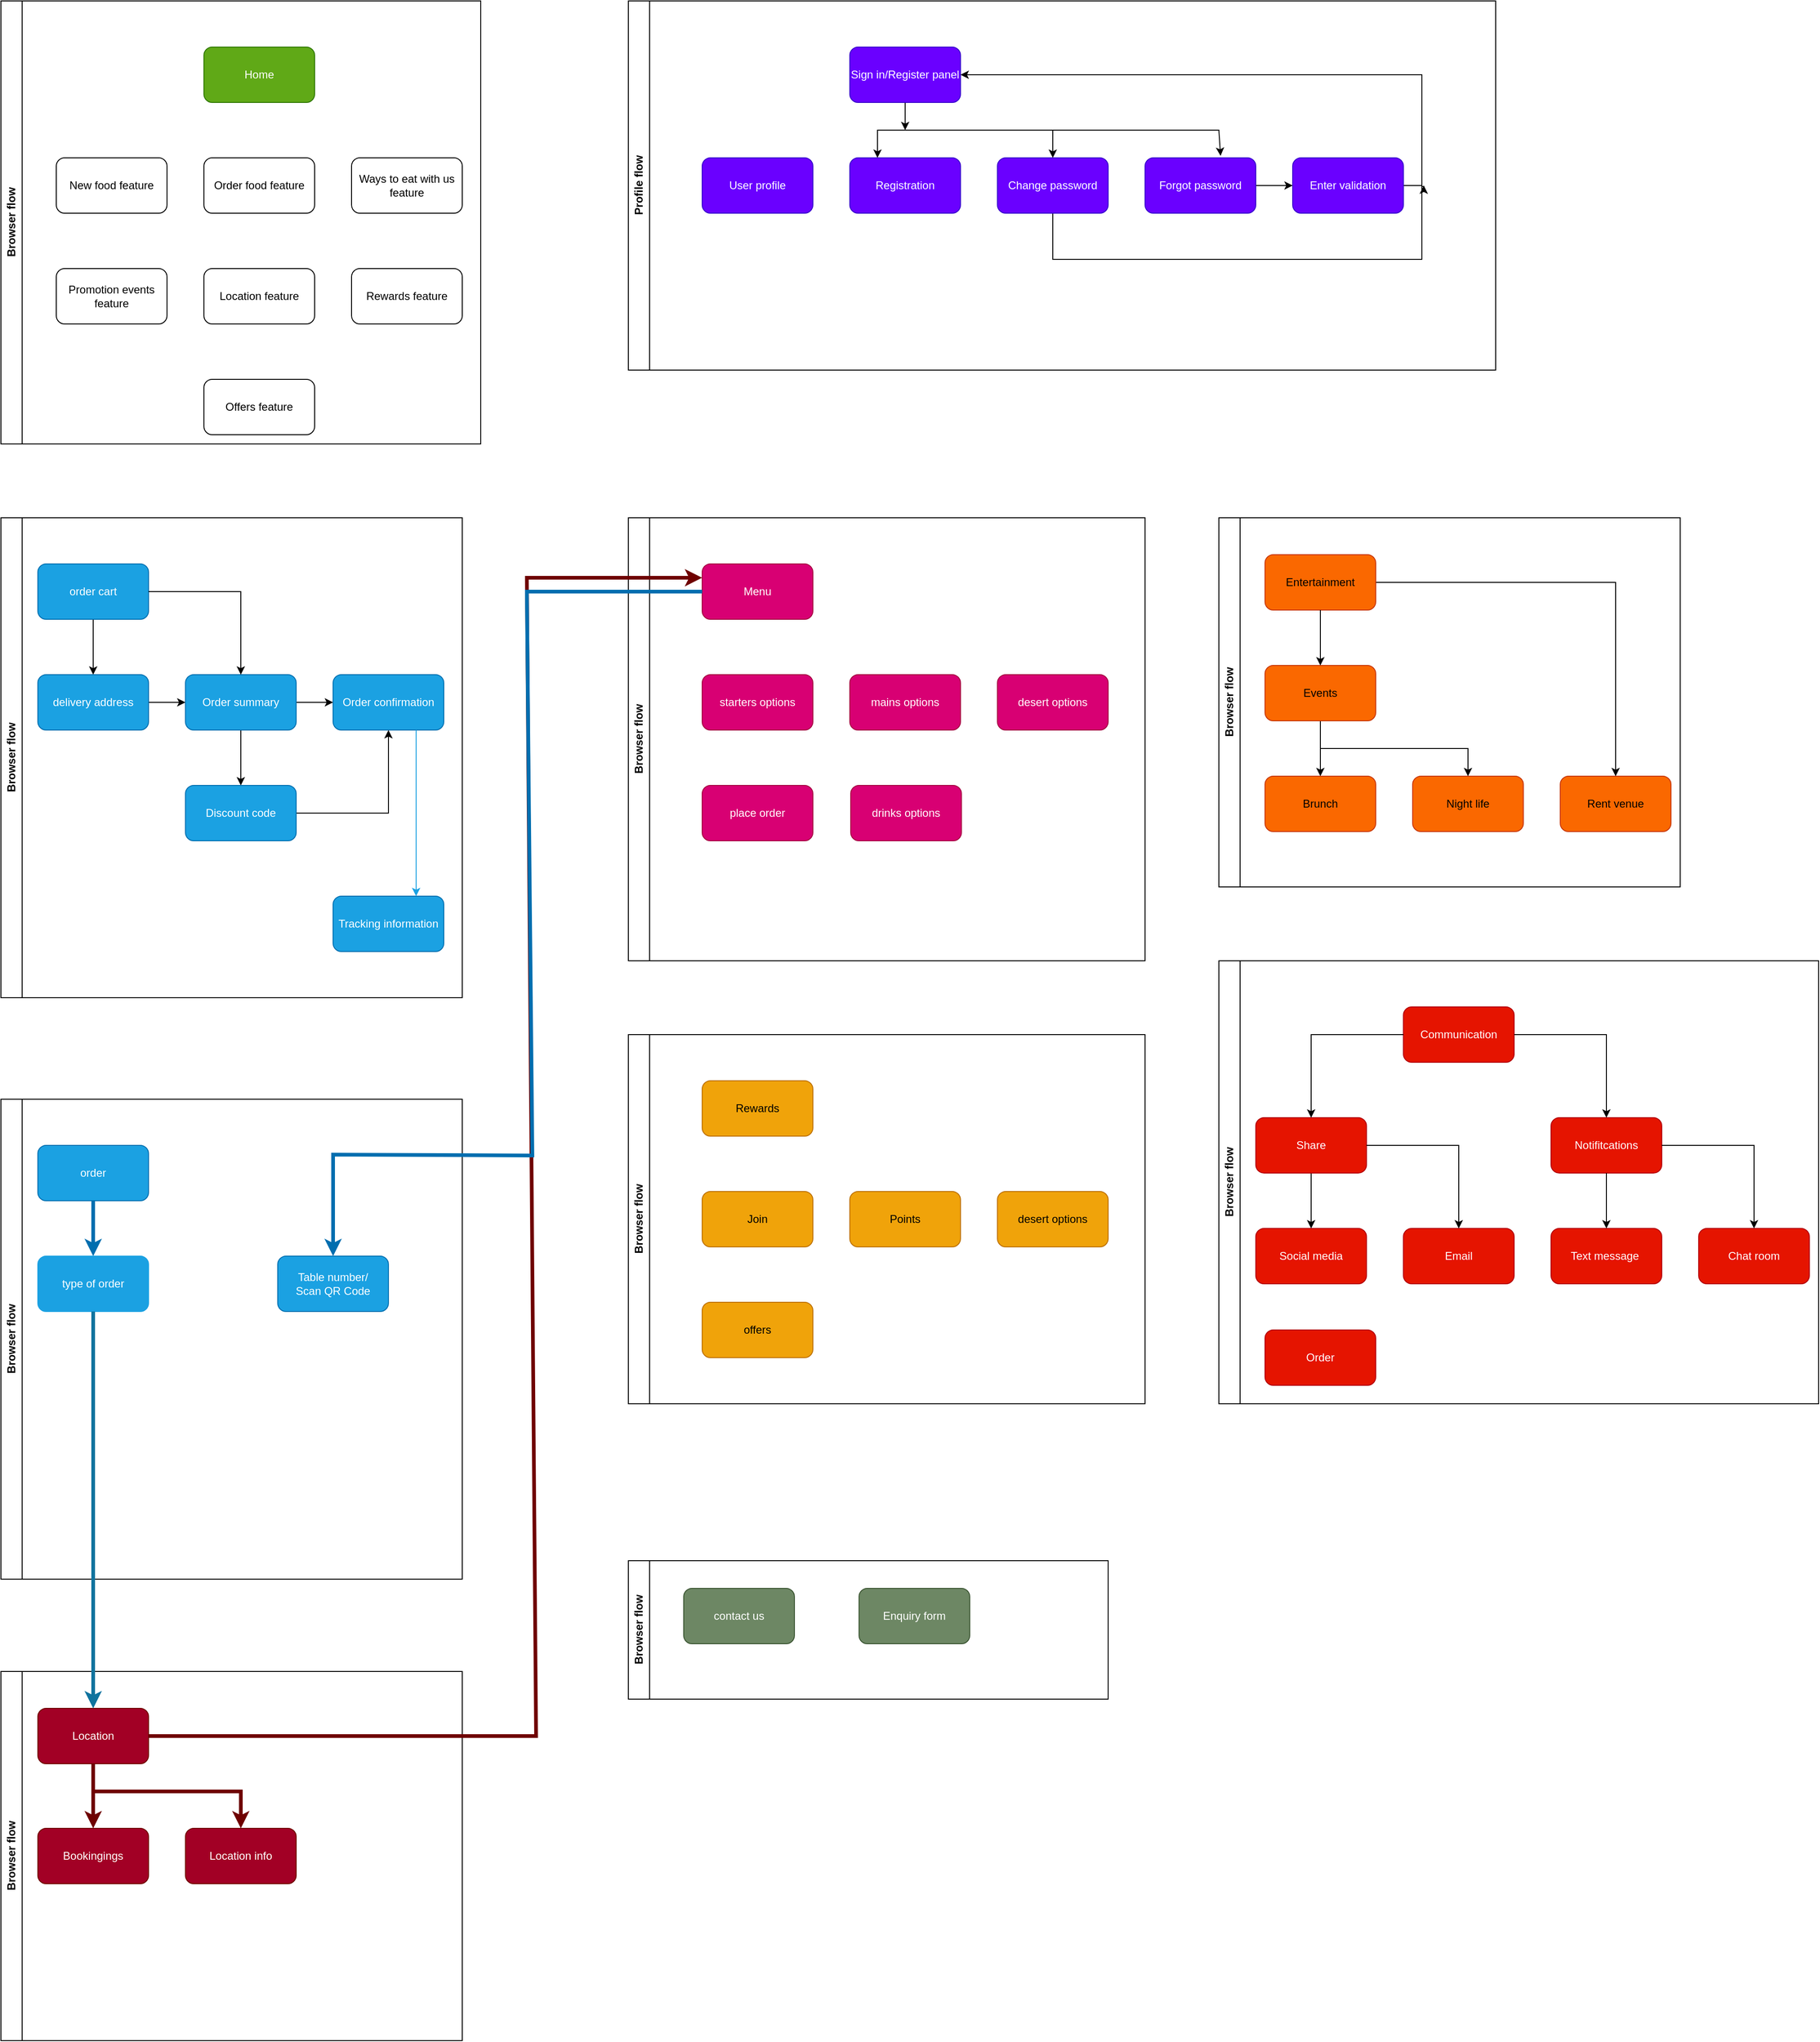 <mxfile version="22.1.21" type="device">
  <diagram name="Page-1" id="BVWzdyNhfs3TEidd_FkI">
    <mxGraphModel dx="1272" dy="1966" grid="1" gridSize="10" guides="1" tooltips="1" connect="1" arrows="1" fold="1" page="1" pageScale="1" pageWidth="827" pageHeight="1169" math="0" shadow="0">
      <root>
        <mxCell id="0" />
        <mxCell id="1" parent="0" />
        <mxCell id="LcC0wvhOLM8QLU7ZE8Cu-2" value="Browser flow" style="swimlane;horizontal=0;whiteSpace=wrap;html=1;" parent="1" vertex="1">
          <mxGeometry x="200" y="480" width="500" height="520" as="geometry" />
        </mxCell>
        <mxCell id="LcC0wvhOLM8QLU7ZE8Cu-40" style="edgeStyle=orthogonalEdgeStyle;rounded=0;orthogonalLoop=1;jettySize=auto;html=1;exitX=0.5;exitY=1;exitDx=0;exitDy=0;entryX=0.5;entryY=0;entryDx=0;entryDy=0;" parent="LcC0wvhOLM8QLU7ZE8Cu-2" source="LcC0wvhOLM8QLU7ZE8Cu-1" target="LcC0wvhOLM8QLU7ZE8Cu-38" edge="1">
          <mxGeometry relative="1" as="geometry" />
        </mxCell>
        <mxCell id="LcC0wvhOLM8QLU7ZE8Cu-1" value="order cart" style="rounded=1;whiteSpace=wrap;html=1;fillColor=#1ba1e2;fontColor=#ffffff;strokeColor=#006EAF;" parent="LcC0wvhOLM8QLU7ZE8Cu-2" vertex="1">
          <mxGeometry x="40" y="50" width="120" height="60" as="geometry" />
        </mxCell>
        <mxCell id="LcC0wvhOLM8QLU7ZE8Cu-41" style="edgeStyle=orthogonalEdgeStyle;rounded=0;orthogonalLoop=1;jettySize=auto;html=1;exitX=1;exitY=0.5;exitDx=0;exitDy=0;entryX=0;entryY=0.5;entryDx=0;entryDy=0;" parent="LcC0wvhOLM8QLU7ZE8Cu-2" source="LcC0wvhOLM8QLU7ZE8Cu-38" target="LcC0wvhOLM8QLU7ZE8Cu-39" edge="1">
          <mxGeometry relative="1" as="geometry" />
        </mxCell>
        <mxCell id="LcC0wvhOLM8QLU7ZE8Cu-38" value="delivery address" style="rounded=1;whiteSpace=wrap;html=1;fillColor=#1ba1e2;fontColor=#ffffff;strokeColor=#006EAF;" parent="LcC0wvhOLM8QLU7ZE8Cu-2" vertex="1">
          <mxGeometry x="40" y="170" width="120" height="60" as="geometry" />
        </mxCell>
        <mxCell id="LcC0wvhOLM8QLU7ZE8Cu-43" style="edgeStyle=orthogonalEdgeStyle;rounded=0;orthogonalLoop=1;jettySize=auto;html=1;exitX=1;exitY=0.5;exitDx=0;exitDy=0;entryX=0;entryY=0.5;entryDx=0;entryDy=0;" parent="LcC0wvhOLM8QLU7ZE8Cu-2" source="LcC0wvhOLM8QLU7ZE8Cu-39" target="LcC0wvhOLM8QLU7ZE8Cu-42" edge="1">
          <mxGeometry relative="1" as="geometry" />
        </mxCell>
        <mxCell id="LcC0wvhOLM8QLU7ZE8Cu-45" style="edgeStyle=orthogonalEdgeStyle;rounded=0;orthogonalLoop=1;jettySize=auto;html=1;exitX=0.5;exitY=1;exitDx=0;exitDy=0;entryX=0.5;entryY=0;entryDx=0;entryDy=0;" parent="LcC0wvhOLM8QLU7ZE8Cu-2" source="LcC0wvhOLM8QLU7ZE8Cu-39" target="LcC0wvhOLM8QLU7ZE8Cu-44" edge="1">
          <mxGeometry relative="1" as="geometry" />
        </mxCell>
        <mxCell id="LcC0wvhOLM8QLU7ZE8Cu-39" value="Order summary" style="rounded=1;whiteSpace=wrap;html=1;fillColor=#1ba1e2;fontColor=#ffffff;strokeColor=#006EAF;" parent="LcC0wvhOLM8QLU7ZE8Cu-2" vertex="1">
          <mxGeometry x="200" y="170" width="120" height="60" as="geometry" />
        </mxCell>
        <mxCell id="LcC0wvhOLM8QLU7ZE8Cu-42" value="Order confirmation" style="rounded=1;whiteSpace=wrap;html=1;fillColor=#1ba1e2;fontColor=#ffffff;strokeColor=#006EAF;" parent="LcC0wvhOLM8QLU7ZE8Cu-2" vertex="1">
          <mxGeometry x="360" y="170" width="120" height="60" as="geometry" />
        </mxCell>
        <mxCell id="LcC0wvhOLM8QLU7ZE8Cu-46" style="edgeStyle=orthogonalEdgeStyle;rounded=0;orthogonalLoop=1;jettySize=auto;html=1;exitX=1;exitY=0.5;exitDx=0;exitDy=0;entryX=0.5;entryY=1;entryDx=0;entryDy=0;" parent="LcC0wvhOLM8QLU7ZE8Cu-2" source="LcC0wvhOLM8QLU7ZE8Cu-44" target="LcC0wvhOLM8QLU7ZE8Cu-42" edge="1">
          <mxGeometry relative="1" as="geometry" />
        </mxCell>
        <mxCell id="LcC0wvhOLM8QLU7ZE8Cu-44" value="Discount code" style="rounded=1;whiteSpace=wrap;html=1;fillColor=#1ba1e2;fontColor=#ffffff;strokeColor=#006EAF;" parent="LcC0wvhOLM8QLU7ZE8Cu-2" vertex="1">
          <mxGeometry x="200" y="290" width="120" height="60" as="geometry" />
        </mxCell>
        <mxCell id="LcC0wvhOLM8QLU7ZE8Cu-111" value="Tracking information" style="rounded=1;whiteSpace=wrap;html=1;fillColor=#1ba1e2;fontColor=#ffffff;strokeColor=#006EAF;" parent="LcC0wvhOLM8QLU7ZE8Cu-2" vertex="1">
          <mxGeometry x="360" y="410" width="120" height="60" as="geometry" />
        </mxCell>
        <mxCell id="LcC0wvhOLM8QLU7ZE8Cu-112" value="" style="endArrow=classic;html=1;rounded=0;entryX=0.75;entryY=0;entryDx=0;entryDy=0;exitX=0.75;exitY=1;exitDx=0;exitDy=0;strokeColor=#1BA1E2;" parent="LcC0wvhOLM8QLU7ZE8Cu-2" source="LcC0wvhOLM8QLU7ZE8Cu-42" target="LcC0wvhOLM8QLU7ZE8Cu-111" edge="1">
          <mxGeometry width="50" height="50" relative="1" as="geometry">
            <mxPoint x="530" y="320" as="sourcePoint" />
            <mxPoint x="580" y="270" as="targetPoint" />
          </mxGeometry>
        </mxCell>
        <mxCell id="GBhF5NDWkhReSz5QS2p8-16" value="" style="endArrow=classic;html=1;rounded=0;entryX=0.5;entryY=0;entryDx=0;entryDy=0;exitX=1;exitY=0.5;exitDx=0;exitDy=0;" edge="1" parent="LcC0wvhOLM8QLU7ZE8Cu-2" source="LcC0wvhOLM8QLU7ZE8Cu-1" target="LcC0wvhOLM8QLU7ZE8Cu-39">
          <mxGeometry width="50" height="50" relative="1" as="geometry">
            <mxPoint x="410" y="200" as="sourcePoint" />
            <mxPoint x="460" y="150" as="targetPoint" />
            <Array as="points">
              <mxPoint x="260" y="80" />
            </Array>
          </mxGeometry>
        </mxCell>
        <mxCell id="LcC0wvhOLM8QLU7ZE8Cu-3" value="Profile flow" style="swimlane;horizontal=0;whiteSpace=wrap;html=1;" parent="1" vertex="1">
          <mxGeometry x="880" y="-80" width="940" height="400" as="geometry" />
        </mxCell>
        <mxCell id="LcC0wvhOLM8QLU7ZE8Cu-18" style="edgeStyle=orthogonalEdgeStyle;rounded=0;orthogonalLoop=1;jettySize=auto;html=1;exitX=0.5;exitY=1;exitDx=0;exitDy=0;" parent="LcC0wvhOLM8QLU7ZE8Cu-3" source="LcC0wvhOLM8QLU7ZE8Cu-10" edge="1">
          <mxGeometry relative="1" as="geometry">
            <mxPoint x="300" y="140" as="targetPoint" />
          </mxGeometry>
        </mxCell>
        <mxCell id="LcC0wvhOLM8QLU7ZE8Cu-10" value="Sign in/Register panel" style="rounded=1;whiteSpace=wrap;html=1;fillColor=#6a00ff;fontColor=#ffffff;strokeColor=#3700CC;" parent="LcC0wvhOLM8QLU7ZE8Cu-3" vertex="1">
          <mxGeometry x="240" y="50" width="120" height="60" as="geometry" />
        </mxCell>
        <mxCell id="LcC0wvhOLM8QLU7ZE8Cu-11" value="User profile" style="rounded=1;whiteSpace=wrap;html=1;fillColor=#6a00ff;fontColor=#ffffff;strokeColor=#3700CC;" parent="LcC0wvhOLM8QLU7ZE8Cu-3" vertex="1">
          <mxGeometry x="80" y="170" width="120" height="60" as="geometry" />
        </mxCell>
        <mxCell id="LcC0wvhOLM8QLU7ZE8Cu-12" value="Registration" style="rounded=1;whiteSpace=wrap;html=1;fillColor=#6a00ff;fontColor=#ffffff;strokeColor=#3700CC;" parent="LcC0wvhOLM8QLU7ZE8Cu-3" vertex="1">
          <mxGeometry x="240" y="170" width="120" height="60" as="geometry" />
        </mxCell>
        <mxCell id="LcC0wvhOLM8QLU7ZE8Cu-47" style="edgeStyle=orthogonalEdgeStyle;rounded=0;orthogonalLoop=1;jettySize=auto;html=1;exitX=0.5;exitY=1;exitDx=0;exitDy=0;" parent="LcC0wvhOLM8QLU7ZE8Cu-3" source="LcC0wvhOLM8QLU7ZE8Cu-13" edge="1">
          <mxGeometry relative="1" as="geometry">
            <mxPoint x="862.105" y="200" as="targetPoint" />
            <Array as="points">
              <mxPoint x="460" y="280" />
              <mxPoint x="860" y="280" />
              <mxPoint x="860" y="201" />
              <mxPoint x="862" y="201" />
            </Array>
          </mxGeometry>
        </mxCell>
        <mxCell id="LcC0wvhOLM8QLU7ZE8Cu-13" value="Change password" style="rounded=1;whiteSpace=wrap;html=1;fillColor=#6a00ff;fontColor=#ffffff;strokeColor=#3700CC;" parent="LcC0wvhOLM8QLU7ZE8Cu-3" vertex="1">
          <mxGeometry x="400" y="170" width="120" height="60" as="geometry" />
        </mxCell>
        <mxCell id="LcC0wvhOLM8QLU7ZE8Cu-21" style="edgeStyle=orthogonalEdgeStyle;rounded=0;orthogonalLoop=1;jettySize=auto;html=1;exitX=1;exitY=0.5;exitDx=0;exitDy=0;entryX=0;entryY=0.5;entryDx=0;entryDy=0;" parent="LcC0wvhOLM8QLU7ZE8Cu-3" source="LcC0wvhOLM8QLU7ZE8Cu-14" target="LcC0wvhOLM8QLU7ZE8Cu-16" edge="1">
          <mxGeometry relative="1" as="geometry" />
        </mxCell>
        <mxCell id="LcC0wvhOLM8QLU7ZE8Cu-14" value="Forgot password" style="rounded=1;whiteSpace=wrap;html=1;fillColor=#6a00ff;fontColor=#ffffff;strokeColor=#3700CC;" parent="LcC0wvhOLM8QLU7ZE8Cu-3" vertex="1">
          <mxGeometry x="560" y="170" width="120" height="60" as="geometry" />
        </mxCell>
        <mxCell id="LcC0wvhOLM8QLU7ZE8Cu-17" style="edgeStyle=orthogonalEdgeStyle;rounded=0;orthogonalLoop=1;jettySize=auto;html=1;exitX=1;exitY=0.5;exitDx=0;exitDy=0;entryX=1;entryY=0.5;entryDx=0;entryDy=0;" parent="LcC0wvhOLM8QLU7ZE8Cu-3" source="LcC0wvhOLM8QLU7ZE8Cu-16" target="LcC0wvhOLM8QLU7ZE8Cu-10" edge="1">
          <mxGeometry relative="1" as="geometry">
            <mxPoint x="880" y="80" as="targetPoint" />
          </mxGeometry>
        </mxCell>
        <mxCell id="LcC0wvhOLM8QLU7ZE8Cu-16" value="Enter validation" style="rounded=1;whiteSpace=wrap;html=1;fillColor=#6a00ff;fontColor=#ffffff;strokeColor=#3700CC;" parent="LcC0wvhOLM8QLU7ZE8Cu-3" vertex="1">
          <mxGeometry x="720" y="170" width="120" height="60" as="geometry" />
        </mxCell>
        <mxCell id="LcC0wvhOLM8QLU7ZE8Cu-22" value="" style="endArrow=classic;html=1;rounded=0;entryX=0.25;entryY=0;entryDx=0;entryDy=0;exitX=0.682;exitY=-0.036;exitDx=0;exitDy=0;exitPerimeter=0;startArrow=classic;startFill=1;" parent="LcC0wvhOLM8QLU7ZE8Cu-3" source="LcC0wvhOLM8QLU7ZE8Cu-14" target="LcC0wvhOLM8QLU7ZE8Cu-12" edge="1">
          <mxGeometry width="50" height="50" relative="1" as="geometry">
            <mxPoint x="160" y="240" as="sourcePoint" />
            <mxPoint x="210" y="190" as="targetPoint" />
            <Array as="points">
              <mxPoint x="640" y="140" />
              <mxPoint x="270" y="140" />
            </Array>
          </mxGeometry>
        </mxCell>
        <mxCell id="LcC0wvhOLM8QLU7ZE8Cu-27" value="Browser flow" style="swimlane;horizontal=0;whiteSpace=wrap;html=1;" parent="1" vertex="1">
          <mxGeometry x="200" y="-80" width="520" height="480" as="geometry" />
        </mxCell>
        <mxCell id="LcC0wvhOLM8QLU7ZE8Cu-28" value="New food feature" style="rounded=1;whiteSpace=wrap;html=1;" parent="LcC0wvhOLM8QLU7ZE8Cu-27" vertex="1">
          <mxGeometry x="60" y="170" width="120" height="60" as="geometry" />
        </mxCell>
        <mxCell id="LcC0wvhOLM8QLU7ZE8Cu-29" value="Home" style="rounded=1;whiteSpace=wrap;html=1;fillColor=#60a917;fontColor=#ffffff;strokeColor=#2D7600;" parent="LcC0wvhOLM8QLU7ZE8Cu-27" vertex="1">
          <mxGeometry x="220" y="50" width="120" height="60" as="geometry" />
        </mxCell>
        <mxCell id="LcC0wvhOLM8QLU7ZE8Cu-30" value="Order food feature" style="rounded=1;whiteSpace=wrap;html=1;" parent="LcC0wvhOLM8QLU7ZE8Cu-27" vertex="1">
          <mxGeometry x="220" y="170" width="120" height="60" as="geometry" />
        </mxCell>
        <mxCell id="LcC0wvhOLM8QLU7ZE8Cu-31" value="Ways to eat with us feature" style="rounded=1;whiteSpace=wrap;html=1;" parent="LcC0wvhOLM8QLU7ZE8Cu-27" vertex="1">
          <mxGeometry x="380" y="170" width="120" height="60" as="geometry" />
        </mxCell>
        <mxCell id="LcC0wvhOLM8QLU7ZE8Cu-32" value="Promotion events feature" style="rounded=1;whiteSpace=wrap;html=1;" parent="LcC0wvhOLM8QLU7ZE8Cu-27" vertex="1">
          <mxGeometry x="60" y="290" width="120" height="60" as="geometry" />
        </mxCell>
        <mxCell id="LcC0wvhOLM8QLU7ZE8Cu-33" value="Location feature" style="rounded=1;whiteSpace=wrap;html=1;" parent="LcC0wvhOLM8QLU7ZE8Cu-27" vertex="1">
          <mxGeometry x="220" y="290" width="120" height="60" as="geometry" />
        </mxCell>
        <mxCell id="LcC0wvhOLM8QLU7ZE8Cu-34" value="Rewards feature" style="rounded=1;whiteSpace=wrap;html=1;" parent="LcC0wvhOLM8QLU7ZE8Cu-27" vertex="1">
          <mxGeometry x="380" y="290" width="120" height="60" as="geometry" />
        </mxCell>
        <mxCell id="LcC0wvhOLM8QLU7ZE8Cu-37" value="Offers feature" style="rounded=1;whiteSpace=wrap;html=1;" parent="LcC0wvhOLM8QLU7ZE8Cu-27" vertex="1">
          <mxGeometry x="220" y="410" width="120" height="60" as="geometry" />
        </mxCell>
        <mxCell id="LcC0wvhOLM8QLU7ZE8Cu-48" value="" style="endArrow=classic;html=1;rounded=0;entryX=0.5;entryY=0;entryDx=0;entryDy=0;" parent="1" target="LcC0wvhOLM8QLU7ZE8Cu-13" edge="1">
          <mxGeometry width="50" height="50" relative="1" as="geometry">
            <mxPoint x="1340" y="60" as="sourcePoint" />
            <mxPoint x="1200" y="120" as="targetPoint" />
          </mxGeometry>
        </mxCell>
        <mxCell id="LcC0wvhOLM8QLU7ZE8Cu-49" value="Browser flow" style="swimlane;horizontal=0;whiteSpace=wrap;html=1;" parent="1" vertex="1">
          <mxGeometry x="880" y="480" width="560" height="480" as="geometry" />
        </mxCell>
        <mxCell id="LcC0wvhOLM8QLU7ZE8Cu-50" value="starters options" style="rounded=1;whiteSpace=wrap;html=1;fillColor=#d80073;fontColor=#ffffff;strokeColor=#A50040;" parent="LcC0wvhOLM8QLU7ZE8Cu-49" vertex="1">
          <mxGeometry x="80" y="170" width="120" height="60" as="geometry" />
        </mxCell>
        <mxCell id="LcC0wvhOLM8QLU7ZE8Cu-51" value="Menu" style="rounded=1;whiteSpace=wrap;html=1;fillColor=#d80073;fontColor=#ffffff;strokeColor=#A50040;" parent="LcC0wvhOLM8QLU7ZE8Cu-49" vertex="1">
          <mxGeometry x="80" y="50" width="120" height="60" as="geometry" />
        </mxCell>
        <mxCell id="LcC0wvhOLM8QLU7ZE8Cu-52" value="mains options" style="rounded=1;whiteSpace=wrap;html=1;fillColor=#d80073;fontColor=#ffffff;strokeColor=#A50040;" parent="LcC0wvhOLM8QLU7ZE8Cu-49" vertex="1">
          <mxGeometry x="240" y="170" width="120" height="60" as="geometry" />
        </mxCell>
        <mxCell id="LcC0wvhOLM8QLU7ZE8Cu-53" value="desert options" style="rounded=1;whiteSpace=wrap;html=1;fillColor=#d80073;fontColor=#ffffff;strokeColor=#A50040;" parent="LcC0wvhOLM8QLU7ZE8Cu-49" vertex="1">
          <mxGeometry x="400" y="170" width="120" height="60" as="geometry" />
        </mxCell>
        <mxCell id="LcC0wvhOLM8QLU7ZE8Cu-110" value="place order" style="rounded=1;whiteSpace=wrap;html=1;fillColor=#d80073;fontColor=#ffffff;strokeColor=#A50040;" parent="LcC0wvhOLM8QLU7ZE8Cu-49" vertex="1">
          <mxGeometry x="80" y="290" width="120" height="60" as="geometry" />
        </mxCell>
        <mxCell id="GBhF5NDWkhReSz5QS2p8-32" value="drinks options" style="rounded=1;whiteSpace=wrap;html=1;fillColor=#d80073;fontColor=#ffffff;strokeColor=#A50040;" vertex="1" parent="LcC0wvhOLM8QLU7ZE8Cu-49">
          <mxGeometry x="241" y="290" width="120" height="60" as="geometry" />
        </mxCell>
        <mxCell id="LcC0wvhOLM8QLU7ZE8Cu-58" value="Browser flow" style="swimlane;horizontal=0;whiteSpace=wrap;html=1;" parent="1" vertex="1">
          <mxGeometry x="200" y="1730" width="500" height="400" as="geometry" />
        </mxCell>
        <mxCell id="LcC0wvhOLM8QLU7ZE8Cu-59" style="edgeStyle=orthogonalEdgeStyle;rounded=0;orthogonalLoop=1;jettySize=auto;html=1;exitX=0.5;exitY=1;exitDx=0;exitDy=0;entryX=0.5;entryY=0;entryDx=0;entryDy=0;strokeWidth=4;fillColor=#a20025;strokeColor=#6F0000;" parent="LcC0wvhOLM8QLU7ZE8Cu-58" source="LcC0wvhOLM8QLU7ZE8Cu-60" target="LcC0wvhOLM8QLU7ZE8Cu-62" edge="1">
          <mxGeometry relative="1" as="geometry" />
        </mxCell>
        <mxCell id="LcC0wvhOLM8QLU7ZE8Cu-60" value="Location" style="rounded=1;whiteSpace=wrap;html=1;fillColor=#a20025;fontColor=#ffffff;strokeColor=#6F0000;" parent="LcC0wvhOLM8QLU7ZE8Cu-58" vertex="1">
          <mxGeometry x="40" y="40" width="120" height="60" as="geometry" />
        </mxCell>
        <mxCell id="LcC0wvhOLM8QLU7ZE8Cu-62" value="Bookingings" style="rounded=1;whiteSpace=wrap;html=1;fillColor=#a20025;fontColor=#ffffff;strokeColor=#6F0000;" parent="LcC0wvhOLM8QLU7ZE8Cu-58" vertex="1">
          <mxGeometry x="40" y="170" width="120" height="60" as="geometry" />
        </mxCell>
        <mxCell id="LcC0wvhOLM8QLU7ZE8Cu-65" value="Location info" style="rounded=1;whiteSpace=wrap;html=1;fillColor=#a20025;fontColor=#ffffff;strokeColor=#6F0000;" parent="LcC0wvhOLM8QLU7ZE8Cu-58" vertex="1">
          <mxGeometry x="200" y="170" width="120" height="60" as="geometry" />
        </mxCell>
        <mxCell id="LcC0wvhOLM8QLU7ZE8Cu-69" value="" style="endArrow=classic;html=1;rounded=0;entryX=0.5;entryY=0;entryDx=0;entryDy=0;exitX=0.5;exitY=1;exitDx=0;exitDy=0;strokeWidth=4;fillColor=#a20025;strokeColor=#6F0000;" parent="LcC0wvhOLM8QLU7ZE8Cu-58" target="LcC0wvhOLM8QLU7ZE8Cu-65" edge="1" source="LcC0wvhOLM8QLU7ZE8Cu-60">
          <mxGeometry width="50" height="50" relative="1" as="geometry">
            <mxPoint x="100" y="130" as="sourcePoint" />
            <mxPoint x="470" y="160" as="targetPoint" />
            <Array as="points">
              <mxPoint x="100" y="130" />
              <mxPoint x="260" y="130" />
            </Array>
          </mxGeometry>
        </mxCell>
        <mxCell id="LcC0wvhOLM8QLU7ZE8Cu-72" value="Browser flow" style="swimlane;horizontal=0;whiteSpace=wrap;html=1;" parent="1" vertex="1">
          <mxGeometry x="880" y="1040" width="560" height="400" as="geometry" />
        </mxCell>
        <mxCell id="LcC0wvhOLM8QLU7ZE8Cu-73" value="Join" style="rounded=1;whiteSpace=wrap;html=1;fillColor=#f0a30a;fontColor=#000000;strokeColor=#BD7000;" parent="LcC0wvhOLM8QLU7ZE8Cu-72" vertex="1">
          <mxGeometry x="80" y="170" width="120" height="60" as="geometry" />
        </mxCell>
        <mxCell id="LcC0wvhOLM8QLU7ZE8Cu-74" value="Rewards" style="rounded=1;whiteSpace=wrap;html=1;fillColor=#f0a30a;fontColor=#000000;strokeColor=#BD7000;" parent="LcC0wvhOLM8QLU7ZE8Cu-72" vertex="1">
          <mxGeometry x="80" y="50" width="120" height="60" as="geometry" />
        </mxCell>
        <mxCell id="LcC0wvhOLM8QLU7ZE8Cu-75" value="Points" style="rounded=1;whiteSpace=wrap;html=1;fillColor=#f0a30a;fontColor=#000000;strokeColor=#BD7000;" parent="LcC0wvhOLM8QLU7ZE8Cu-72" vertex="1">
          <mxGeometry x="240" y="170" width="120" height="60" as="geometry" />
        </mxCell>
        <mxCell id="LcC0wvhOLM8QLU7ZE8Cu-76" value="desert options" style="rounded=1;whiteSpace=wrap;html=1;fillColor=#f0a30a;fontColor=#000000;strokeColor=#BD7000;" parent="LcC0wvhOLM8QLU7ZE8Cu-72" vertex="1">
          <mxGeometry x="400" y="170" width="120" height="60" as="geometry" />
        </mxCell>
        <mxCell id="LcC0wvhOLM8QLU7ZE8Cu-77" value="offers" style="rounded=1;whiteSpace=wrap;html=1;fillColor=#f0a30a;fontColor=#000000;strokeColor=#BD7000;" parent="LcC0wvhOLM8QLU7ZE8Cu-72" vertex="1">
          <mxGeometry x="80" y="290" width="120" height="60" as="geometry" />
        </mxCell>
        <mxCell id="LcC0wvhOLM8QLU7ZE8Cu-81" value="Browser flow" style="swimlane;horizontal=0;whiteSpace=wrap;html=1;" parent="1" vertex="1">
          <mxGeometry x="1520" y="480" width="500" height="400" as="geometry" />
        </mxCell>
        <mxCell id="LcC0wvhOLM8QLU7ZE8Cu-82" style="edgeStyle=orthogonalEdgeStyle;rounded=0;orthogonalLoop=1;jettySize=auto;html=1;exitX=0.5;exitY=1;exitDx=0;exitDy=0;entryX=0.5;entryY=0;entryDx=0;entryDy=0;" parent="LcC0wvhOLM8QLU7ZE8Cu-81" source="LcC0wvhOLM8QLU7ZE8Cu-83" target="LcC0wvhOLM8QLU7ZE8Cu-85" edge="1">
          <mxGeometry relative="1" as="geometry" />
        </mxCell>
        <mxCell id="LcC0wvhOLM8QLU7ZE8Cu-83" value="Events" style="rounded=1;whiteSpace=wrap;html=1;fillColor=#fa6800;fontColor=#000000;strokeColor=#C73500;" parent="LcC0wvhOLM8QLU7ZE8Cu-81" vertex="1">
          <mxGeometry x="50" y="160" width="120" height="60" as="geometry" />
        </mxCell>
        <mxCell id="LcC0wvhOLM8QLU7ZE8Cu-85" value="Brunch" style="rounded=1;whiteSpace=wrap;html=1;fillColor=#fa6800;fontColor=#000000;strokeColor=#C73500;" parent="LcC0wvhOLM8QLU7ZE8Cu-81" vertex="1">
          <mxGeometry x="50" y="280" width="120" height="60" as="geometry" />
        </mxCell>
        <mxCell id="LcC0wvhOLM8QLU7ZE8Cu-88" value="Night life" style="rounded=1;whiteSpace=wrap;html=1;fillColor=#fa6800;fontColor=#000000;strokeColor=#C73500;" parent="LcC0wvhOLM8QLU7ZE8Cu-81" vertex="1">
          <mxGeometry x="210" y="280" width="120" height="60" as="geometry" />
        </mxCell>
        <mxCell id="LcC0wvhOLM8QLU7ZE8Cu-89" value="Rent venue" style="rounded=1;whiteSpace=wrap;html=1;fillColor=#fa6800;fontColor=#000000;strokeColor=#C73500;" parent="LcC0wvhOLM8QLU7ZE8Cu-81" vertex="1">
          <mxGeometry x="370" y="280" width="120" height="60" as="geometry" />
        </mxCell>
        <mxCell id="LcC0wvhOLM8QLU7ZE8Cu-92" value="" style="endArrow=classic;html=1;rounded=0;entryX=0.5;entryY=0;entryDx=0;entryDy=0;" parent="LcC0wvhOLM8QLU7ZE8Cu-81" target="LcC0wvhOLM8QLU7ZE8Cu-88" edge="1">
          <mxGeometry width="50" height="50" relative="1" as="geometry">
            <mxPoint x="110" y="250" as="sourcePoint" />
            <mxPoint x="230" y="260" as="targetPoint" />
            <Array as="points">
              <mxPoint x="270" y="250" />
            </Array>
          </mxGeometry>
        </mxCell>
        <mxCell id="LcC0wvhOLM8QLU7ZE8Cu-94" value="" style="endArrow=classic;html=1;rounded=0;entryX=0.5;entryY=0;entryDx=0;entryDy=0;exitX=1;exitY=0.5;exitDx=0;exitDy=0;" parent="LcC0wvhOLM8QLU7ZE8Cu-81" target="LcC0wvhOLM8QLU7ZE8Cu-89" edge="1" source="LcC0wvhOLM8QLU7ZE8Cu-106">
          <mxGeometry width="50" height="50" relative="1" as="geometry">
            <mxPoint x="270" y="250" as="sourcePoint" />
            <mxPoint x="230" y="260" as="targetPoint" />
            <Array as="points">
              <mxPoint x="430" y="70" />
              <mxPoint x="430" y="250" />
            </Array>
          </mxGeometry>
        </mxCell>
        <mxCell id="LcC0wvhOLM8QLU7ZE8Cu-106" value="Entertainment" style="rounded=1;whiteSpace=wrap;html=1;fillColor=#fa6800;fontColor=#000000;strokeColor=#C73500;" parent="LcC0wvhOLM8QLU7ZE8Cu-81" vertex="1">
          <mxGeometry x="50" y="40" width="120" height="60" as="geometry" />
        </mxCell>
        <mxCell id="LcC0wvhOLM8QLU7ZE8Cu-107" value="" style="endArrow=classic;html=1;rounded=0;entryX=0.5;entryY=0;entryDx=0;entryDy=0;exitX=0.5;exitY=1;exitDx=0;exitDy=0;" parent="LcC0wvhOLM8QLU7ZE8Cu-81" source="LcC0wvhOLM8QLU7ZE8Cu-106" target="LcC0wvhOLM8QLU7ZE8Cu-83" edge="1">
          <mxGeometry width="50" height="50" relative="1" as="geometry">
            <mxPoint x="170" y="350" as="sourcePoint" />
            <mxPoint x="220" y="300" as="targetPoint" />
          </mxGeometry>
        </mxCell>
        <mxCell id="LcC0wvhOLM8QLU7ZE8Cu-96" value="Browser flow" style="swimlane;horizontal=0;whiteSpace=wrap;html=1;" parent="1" vertex="1">
          <mxGeometry x="1520" y="960" width="650" height="480" as="geometry" />
        </mxCell>
        <mxCell id="LcC0wvhOLM8QLU7ZE8Cu-97" style="edgeStyle=orthogonalEdgeStyle;rounded=0;orthogonalLoop=1;jettySize=auto;html=1;exitX=0.5;exitY=1;exitDx=0;exitDy=0;entryX=0.5;entryY=0;entryDx=0;entryDy=0;" parent="LcC0wvhOLM8QLU7ZE8Cu-96" source="LcC0wvhOLM8QLU7ZE8Cu-98" target="LcC0wvhOLM8QLU7ZE8Cu-99" edge="1">
          <mxGeometry relative="1" as="geometry" />
        </mxCell>
        <mxCell id="LcC0wvhOLM8QLU7ZE8Cu-98" value="Share" style="rounded=1;whiteSpace=wrap;html=1;fillColor=#e51400;fontColor=#ffffff;strokeColor=#B20000;" parent="LcC0wvhOLM8QLU7ZE8Cu-96" vertex="1">
          <mxGeometry x="40" y="170" width="120" height="60" as="geometry" />
        </mxCell>
        <mxCell id="LcC0wvhOLM8QLU7ZE8Cu-99" value="Social media" style="rounded=1;whiteSpace=wrap;html=1;fillColor=#e51400;fontColor=#ffffff;strokeColor=#B20000;" parent="LcC0wvhOLM8QLU7ZE8Cu-96" vertex="1">
          <mxGeometry x="40" y="290" width="120" height="60" as="geometry" />
        </mxCell>
        <mxCell id="LcC0wvhOLM8QLU7ZE8Cu-100" value="Email" style="rounded=1;whiteSpace=wrap;html=1;fillColor=#e51400;fontColor=#ffffff;strokeColor=#B20000;" parent="LcC0wvhOLM8QLU7ZE8Cu-96" vertex="1">
          <mxGeometry x="200" y="290" width="120" height="60" as="geometry" />
        </mxCell>
        <mxCell id="LcC0wvhOLM8QLU7ZE8Cu-101" value="Text message&amp;nbsp;" style="rounded=1;whiteSpace=wrap;html=1;fillColor=#e51400;fontColor=#ffffff;strokeColor=#B20000;" parent="LcC0wvhOLM8QLU7ZE8Cu-96" vertex="1">
          <mxGeometry x="360" y="290" width="120" height="60" as="geometry" />
        </mxCell>
        <mxCell id="LcC0wvhOLM8QLU7ZE8Cu-102" value="Notifitcations" style="rounded=1;whiteSpace=wrap;html=1;fillColor=#e51400;fontColor=#ffffff;strokeColor=#B20000;" parent="LcC0wvhOLM8QLU7ZE8Cu-96" vertex="1">
          <mxGeometry x="360" y="170" width="120" height="60" as="geometry" />
        </mxCell>
        <mxCell id="LcC0wvhOLM8QLU7ZE8Cu-103" value="Communication" style="rounded=1;whiteSpace=wrap;html=1;fillColor=#e51400;fontColor=#ffffff;strokeColor=#B20000;" parent="LcC0wvhOLM8QLU7ZE8Cu-96" vertex="1">
          <mxGeometry x="200" y="50" width="120" height="60" as="geometry" />
        </mxCell>
        <mxCell id="LcC0wvhOLM8QLU7ZE8Cu-104" value="" style="endArrow=classic;html=1;rounded=0;entryX=0.5;entryY=0;entryDx=0;entryDy=0;exitX=1;exitY=0.5;exitDx=0;exitDy=0;" parent="LcC0wvhOLM8QLU7ZE8Cu-96" source="LcC0wvhOLM8QLU7ZE8Cu-103" target="LcC0wvhOLM8QLU7ZE8Cu-102" edge="1">
          <mxGeometry width="50" height="50" relative="1" as="geometry">
            <mxPoint x="170" y="-50" as="sourcePoint" />
            <mxPoint x="220" y="-100" as="targetPoint" />
            <Array as="points">
              <mxPoint x="420" y="80" />
            </Array>
          </mxGeometry>
        </mxCell>
        <mxCell id="LcC0wvhOLM8QLU7ZE8Cu-105" value="" style="endArrow=classic;html=1;rounded=0;entryX=0.5;entryY=0;entryDx=0;entryDy=0;exitX=0;exitY=0.5;exitDx=0;exitDy=0;" parent="LcC0wvhOLM8QLU7ZE8Cu-96" source="LcC0wvhOLM8QLU7ZE8Cu-103" target="LcC0wvhOLM8QLU7ZE8Cu-98" edge="1">
          <mxGeometry width="50" height="50" relative="1" as="geometry">
            <mxPoint x="170" y="-50" as="sourcePoint" />
            <mxPoint x="220" y="-100" as="targetPoint" />
            <Array as="points">
              <mxPoint x="100" y="80" />
            </Array>
          </mxGeometry>
        </mxCell>
        <mxCell id="LcC0wvhOLM8QLU7ZE8Cu-108" value="" style="endArrow=classic;html=1;rounded=0;entryX=0.5;entryY=0;entryDx=0;entryDy=0;exitX=0.5;exitY=1;exitDx=0;exitDy=0;" parent="LcC0wvhOLM8QLU7ZE8Cu-96" source="LcC0wvhOLM8QLU7ZE8Cu-102" target="LcC0wvhOLM8QLU7ZE8Cu-101" edge="1">
          <mxGeometry width="50" height="50" relative="1" as="geometry">
            <mxPoint x="170" y="320" as="sourcePoint" />
            <mxPoint x="220" y="270" as="targetPoint" />
          </mxGeometry>
        </mxCell>
        <mxCell id="LcC0wvhOLM8QLU7ZE8Cu-113" value="Chat room" style="rounded=1;whiteSpace=wrap;html=1;fillColor=#e51400;fontColor=#ffffff;strokeColor=#B20000;" parent="LcC0wvhOLM8QLU7ZE8Cu-96" vertex="1">
          <mxGeometry x="520" y="290" width="120" height="60" as="geometry" />
        </mxCell>
        <mxCell id="LcC0wvhOLM8QLU7ZE8Cu-114" value="" style="endArrow=classic;html=1;rounded=0;entryX=0.5;entryY=0;entryDx=0;entryDy=0;exitX=1;exitY=0.5;exitDx=0;exitDy=0;" parent="LcC0wvhOLM8QLU7ZE8Cu-96" source="LcC0wvhOLM8QLU7ZE8Cu-102" target="LcC0wvhOLM8QLU7ZE8Cu-113" edge="1">
          <mxGeometry width="50" height="50" relative="1" as="geometry">
            <mxPoint x="90" y="390" as="sourcePoint" />
            <mxPoint x="140" y="340" as="targetPoint" />
            <Array as="points">
              <mxPoint x="580" y="200" />
            </Array>
          </mxGeometry>
        </mxCell>
        <mxCell id="LcC0wvhOLM8QLU7ZE8Cu-115" value="" style="endArrow=classic;html=1;rounded=0;entryX=0.5;entryY=0;entryDx=0;entryDy=0;exitX=1;exitY=0.5;exitDx=0;exitDy=0;" parent="LcC0wvhOLM8QLU7ZE8Cu-96" source="LcC0wvhOLM8QLU7ZE8Cu-98" target="LcC0wvhOLM8QLU7ZE8Cu-100" edge="1">
          <mxGeometry width="50" height="50" relative="1" as="geometry">
            <mxPoint x="90" y="270" as="sourcePoint" />
            <mxPoint x="140" y="220" as="targetPoint" />
            <Array as="points">
              <mxPoint x="260" y="200" />
            </Array>
          </mxGeometry>
        </mxCell>
        <mxCell id="GBhF5NDWkhReSz5QS2p8-31" value="Order" style="rounded=1;whiteSpace=wrap;html=1;fillColor=#e51400;fontColor=#ffffff;strokeColor=#B20000;" vertex="1" parent="LcC0wvhOLM8QLU7ZE8Cu-96">
          <mxGeometry x="50" y="400" width="120" height="60" as="geometry" />
        </mxCell>
        <mxCell id="GBhF5NDWkhReSz5QS2p8-1" value="Browser flow" style="swimlane;horizontal=0;whiteSpace=wrap;html=1;" vertex="1" parent="1">
          <mxGeometry x="200" y="1110" width="500" height="520" as="geometry" />
        </mxCell>
        <mxCell id="GBhF5NDWkhReSz5QS2p8-2" style="edgeStyle=orthogonalEdgeStyle;rounded=0;orthogonalLoop=1;jettySize=auto;html=1;exitX=0.5;exitY=1;exitDx=0;exitDy=0;entryX=0.5;entryY=0;entryDx=0;entryDy=0;strokeWidth=4;fillColor=#1ba1e2;strokeColor=#006EAF;" edge="1" parent="GBhF5NDWkhReSz5QS2p8-1" source="GBhF5NDWkhReSz5QS2p8-3" target="GBhF5NDWkhReSz5QS2p8-5">
          <mxGeometry relative="1" as="geometry" />
        </mxCell>
        <mxCell id="GBhF5NDWkhReSz5QS2p8-3" value="order" style="rounded=1;whiteSpace=wrap;html=1;fillColor=#1ba1e2;fontColor=#ffffff;strokeColor=#006EAF;" vertex="1" parent="GBhF5NDWkhReSz5QS2p8-1">
          <mxGeometry x="40" y="50" width="120" height="60" as="geometry" />
        </mxCell>
        <mxCell id="GBhF5NDWkhReSz5QS2p8-5" value="type of order" style="rounded=1;whiteSpace=wrap;html=1;fillColor=#1ba1e2;fontColor=#ffffff;strokeColor=#1BA1E2;" vertex="1" parent="GBhF5NDWkhReSz5QS2p8-1">
          <mxGeometry x="40" y="170" width="120" height="60" as="geometry" />
        </mxCell>
        <mxCell id="GBhF5NDWkhReSz5QS2p8-15" value="Table number/&lt;br&gt;Scan QR Code" style="rounded=1;whiteSpace=wrap;html=1;fillColor=#1ba1e2;fontColor=#ffffff;strokeColor=#006EAF;" vertex="1" parent="GBhF5NDWkhReSz5QS2p8-1">
          <mxGeometry x="300" y="170" width="120" height="60" as="geometry" />
        </mxCell>
        <mxCell id="GBhF5NDWkhReSz5QS2p8-17" value="" style="endArrow=classic;html=1;rounded=0;entryX=0.5;entryY=0;entryDx=0;entryDy=0;exitX=0.5;exitY=1;exitDx=0;exitDy=0;strokeWidth=4;fillColor=#b1ddf0;strokeColor=#10739e;" edge="1" parent="1" source="GBhF5NDWkhReSz5QS2p8-5" target="LcC0wvhOLM8QLU7ZE8Cu-60">
          <mxGeometry width="50" height="50" relative="1" as="geometry">
            <mxPoint x="610" y="1470" as="sourcePoint" />
            <mxPoint x="660" y="1420" as="targetPoint" />
          </mxGeometry>
        </mxCell>
        <mxCell id="GBhF5NDWkhReSz5QS2p8-18" value="" style="endArrow=classic;html=1;rounded=0;exitX=1;exitY=0.5;exitDx=0;exitDy=0;entryX=0;entryY=0.25;entryDx=0;entryDy=0;strokeWidth=4;fillColor=#a20025;strokeColor=#6F0000;" edge="1" parent="1" source="LcC0wvhOLM8QLU7ZE8Cu-60" target="LcC0wvhOLM8QLU7ZE8Cu-51">
          <mxGeometry width="50" height="50" relative="1" as="geometry">
            <mxPoint x="610" y="2040" as="sourcePoint" />
            <mxPoint x="660" y="1990" as="targetPoint" />
            <Array as="points">
              <mxPoint x="780" y="1800" />
              <mxPoint x="770" y="545" />
            </Array>
          </mxGeometry>
        </mxCell>
        <mxCell id="GBhF5NDWkhReSz5QS2p8-19" value="" style="endArrow=classic;html=1;rounded=0;entryX=0.5;entryY=0;entryDx=0;entryDy=0;exitX=0;exitY=0.5;exitDx=0;exitDy=0;strokeWidth=4;fillColor=#1ba1e2;strokeColor=#006EAF;" edge="1" parent="1" source="LcC0wvhOLM8QLU7ZE8Cu-51" target="GBhF5NDWkhReSz5QS2p8-15">
          <mxGeometry width="50" height="50" relative="1" as="geometry">
            <mxPoint x="610" y="1220" as="sourcePoint" />
            <mxPoint x="660" y="1170" as="targetPoint" />
            <Array as="points">
              <mxPoint x="770" y="560" />
              <mxPoint x="776" y="1171" />
              <mxPoint x="560" y="1170" />
            </Array>
          </mxGeometry>
        </mxCell>
        <mxCell id="GBhF5NDWkhReSz5QS2p8-21" value="Browser flow" style="swimlane;horizontal=0;whiteSpace=wrap;html=1;" vertex="1" parent="1">
          <mxGeometry x="880" y="1610" width="520" height="150" as="geometry" />
        </mxCell>
        <mxCell id="GBhF5NDWkhReSz5QS2p8-23" value="contact us" style="rounded=1;whiteSpace=wrap;html=1;fillColor=#6d8764;strokeColor=#3A5431;fontColor=#ffffff;" vertex="1" parent="GBhF5NDWkhReSz5QS2p8-21">
          <mxGeometry x="60" y="30" width="120" height="60" as="geometry" />
        </mxCell>
        <mxCell id="GBhF5NDWkhReSz5QS2p8-25" value="Enquiry form" style="rounded=1;whiteSpace=wrap;html=1;fillColor=#6d8764;fontColor=#ffffff;strokeColor=#3A5431;" vertex="1" parent="GBhF5NDWkhReSz5QS2p8-21">
          <mxGeometry x="250" y="30" width="120" height="60" as="geometry" />
        </mxCell>
      </root>
    </mxGraphModel>
  </diagram>
</mxfile>
